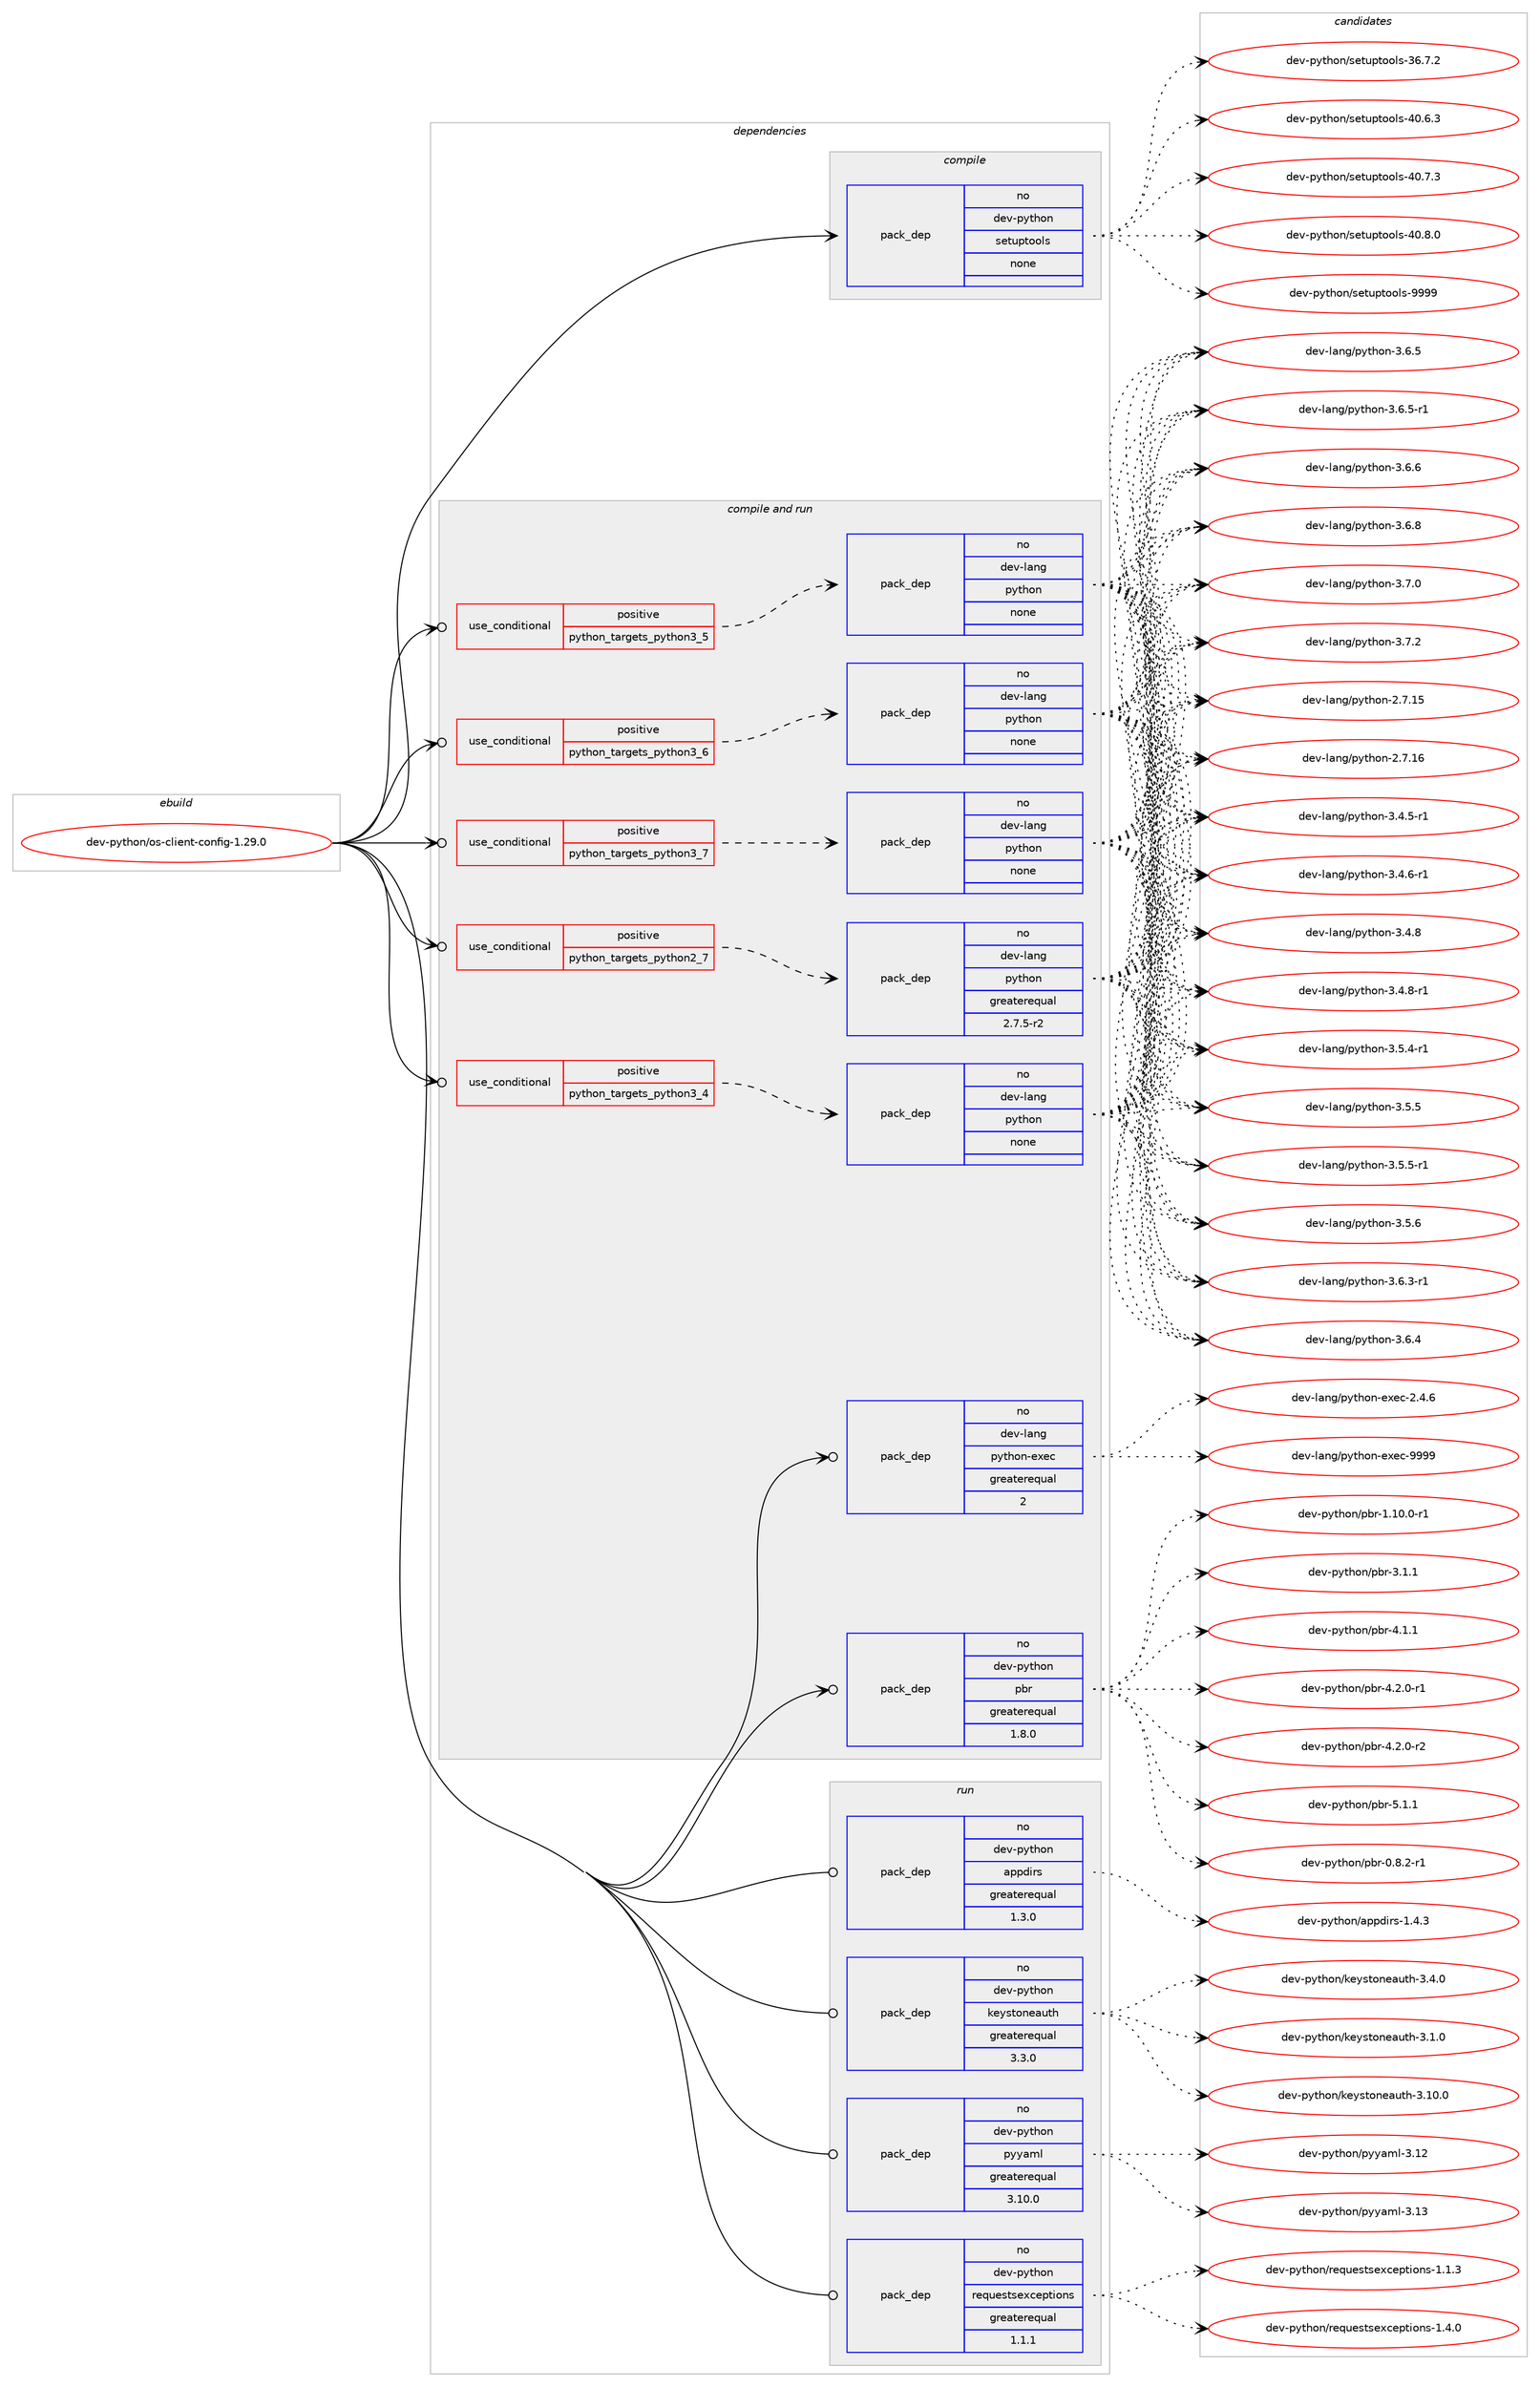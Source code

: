 digraph prolog {

# *************
# Graph options
# *************

newrank=true;
concentrate=true;
compound=true;
graph [rankdir=LR,fontname=Helvetica,fontsize=10,ranksep=1.5];#, ranksep=2.5, nodesep=0.2];
edge  [arrowhead=vee];
node  [fontname=Helvetica,fontsize=10];

# **********
# The ebuild
# **********

subgraph cluster_leftcol {
color=gray;
rank=same;
label=<<i>ebuild</i>>;
id [label="dev-python/os-client-config-1.29.0", color=red, width=4, href="../dev-python/os-client-config-1.29.0.svg"];
}

# ****************
# The dependencies
# ****************

subgraph cluster_midcol {
color=gray;
label=<<i>dependencies</i>>;
subgraph cluster_compile {
fillcolor="#eeeeee";
style=filled;
label=<<i>compile</i>>;
subgraph pack1020316 {
dependency1422182 [label=<<TABLE BORDER="0" CELLBORDER="1" CELLSPACING="0" CELLPADDING="4" WIDTH="220"><TR><TD ROWSPAN="6" CELLPADDING="30">pack_dep</TD></TR><TR><TD WIDTH="110">no</TD></TR><TR><TD>dev-python</TD></TR><TR><TD>setuptools</TD></TR><TR><TD>none</TD></TR><TR><TD></TD></TR></TABLE>>, shape=none, color=blue];
}
id:e -> dependency1422182:w [weight=20,style="solid",arrowhead="vee"];
}
subgraph cluster_compileandrun {
fillcolor="#eeeeee";
style=filled;
label=<<i>compile and run</i>>;
subgraph cond378589 {
dependency1422183 [label=<<TABLE BORDER="0" CELLBORDER="1" CELLSPACING="0" CELLPADDING="4"><TR><TD ROWSPAN="3" CELLPADDING="10">use_conditional</TD></TR><TR><TD>positive</TD></TR><TR><TD>python_targets_python2_7</TD></TR></TABLE>>, shape=none, color=red];
subgraph pack1020317 {
dependency1422184 [label=<<TABLE BORDER="0" CELLBORDER="1" CELLSPACING="0" CELLPADDING="4" WIDTH="220"><TR><TD ROWSPAN="6" CELLPADDING="30">pack_dep</TD></TR><TR><TD WIDTH="110">no</TD></TR><TR><TD>dev-lang</TD></TR><TR><TD>python</TD></TR><TR><TD>greaterequal</TD></TR><TR><TD>2.7.5-r2</TD></TR></TABLE>>, shape=none, color=blue];
}
dependency1422183:e -> dependency1422184:w [weight=20,style="dashed",arrowhead="vee"];
}
id:e -> dependency1422183:w [weight=20,style="solid",arrowhead="odotvee"];
subgraph cond378590 {
dependency1422185 [label=<<TABLE BORDER="0" CELLBORDER="1" CELLSPACING="0" CELLPADDING="4"><TR><TD ROWSPAN="3" CELLPADDING="10">use_conditional</TD></TR><TR><TD>positive</TD></TR><TR><TD>python_targets_python3_4</TD></TR></TABLE>>, shape=none, color=red];
subgraph pack1020318 {
dependency1422186 [label=<<TABLE BORDER="0" CELLBORDER="1" CELLSPACING="0" CELLPADDING="4" WIDTH="220"><TR><TD ROWSPAN="6" CELLPADDING="30">pack_dep</TD></TR><TR><TD WIDTH="110">no</TD></TR><TR><TD>dev-lang</TD></TR><TR><TD>python</TD></TR><TR><TD>none</TD></TR><TR><TD></TD></TR></TABLE>>, shape=none, color=blue];
}
dependency1422185:e -> dependency1422186:w [weight=20,style="dashed",arrowhead="vee"];
}
id:e -> dependency1422185:w [weight=20,style="solid",arrowhead="odotvee"];
subgraph cond378591 {
dependency1422187 [label=<<TABLE BORDER="0" CELLBORDER="1" CELLSPACING="0" CELLPADDING="4"><TR><TD ROWSPAN="3" CELLPADDING="10">use_conditional</TD></TR><TR><TD>positive</TD></TR><TR><TD>python_targets_python3_5</TD></TR></TABLE>>, shape=none, color=red];
subgraph pack1020319 {
dependency1422188 [label=<<TABLE BORDER="0" CELLBORDER="1" CELLSPACING="0" CELLPADDING="4" WIDTH="220"><TR><TD ROWSPAN="6" CELLPADDING="30">pack_dep</TD></TR><TR><TD WIDTH="110">no</TD></TR><TR><TD>dev-lang</TD></TR><TR><TD>python</TD></TR><TR><TD>none</TD></TR><TR><TD></TD></TR></TABLE>>, shape=none, color=blue];
}
dependency1422187:e -> dependency1422188:w [weight=20,style="dashed",arrowhead="vee"];
}
id:e -> dependency1422187:w [weight=20,style="solid",arrowhead="odotvee"];
subgraph cond378592 {
dependency1422189 [label=<<TABLE BORDER="0" CELLBORDER="1" CELLSPACING="0" CELLPADDING="4"><TR><TD ROWSPAN="3" CELLPADDING="10">use_conditional</TD></TR><TR><TD>positive</TD></TR><TR><TD>python_targets_python3_6</TD></TR></TABLE>>, shape=none, color=red];
subgraph pack1020320 {
dependency1422190 [label=<<TABLE BORDER="0" CELLBORDER="1" CELLSPACING="0" CELLPADDING="4" WIDTH="220"><TR><TD ROWSPAN="6" CELLPADDING="30">pack_dep</TD></TR><TR><TD WIDTH="110">no</TD></TR><TR><TD>dev-lang</TD></TR><TR><TD>python</TD></TR><TR><TD>none</TD></TR><TR><TD></TD></TR></TABLE>>, shape=none, color=blue];
}
dependency1422189:e -> dependency1422190:w [weight=20,style="dashed",arrowhead="vee"];
}
id:e -> dependency1422189:w [weight=20,style="solid",arrowhead="odotvee"];
subgraph cond378593 {
dependency1422191 [label=<<TABLE BORDER="0" CELLBORDER="1" CELLSPACING="0" CELLPADDING="4"><TR><TD ROWSPAN="3" CELLPADDING="10">use_conditional</TD></TR><TR><TD>positive</TD></TR><TR><TD>python_targets_python3_7</TD></TR></TABLE>>, shape=none, color=red];
subgraph pack1020321 {
dependency1422192 [label=<<TABLE BORDER="0" CELLBORDER="1" CELLSPACING="0" CELLPADDING="4" WIDTH="220"><TR><TD ROWSPAN="6" CELLPADDING="30">pack_dep</TD></TR><TR><TD WIDTH="110">no</TD></TR><TR><TD>dev-lang</TD></TR><TR><TD>python</TD></TR><TR><TD>none</TD></TR><TR><TD></TD></TR></TABLE>>, shape=none, color=blue];
}
dependency1422191:e -> dependency1422192:w [weight=20,style="dashed",arrowhead="vee"];
}
id:e -> dependency1422191:w [weight=20,style="solid",arrowhead="odotvee"];
subgraph pack1020322 {
dependency1422193 [label=<<TABLE BORDER="0" CELLBORDER="1" CELLSPACING="0" CELLPADDING="4" WIDTH="220"><TR><TD ROWSPAN="6" CELLPADDING="30">pack_dep</TD></TR><TR><TD WIDTH="110">no</TD></TR><TR><TD>dev-lang</TD></TR><TR><TD>python-exec</TD></TR><TR><TD>greaterequal</TD></TR><TR><TD>2</TD></TR></TABLE>>, shape=none, color=blue];
}
id:e -> dependency1422193:w [weight=20,style="solid",arrowhead="odotvee"];
subgraph pack1020323 {
dependency1422194 [label=<<TABLE BORDER="0" CELLBORDER="1" CELLSPACING="0" CELLPADDING="4" WIDTH="220"><TR><TD ROWSPAN="6" CELLPADDING="30">pack_dep</TD></TR><TR><TD WIDTH="110">no</TD></TR><TR><TD>dev-python</TD></TR><TR><TD>pbr</TD></TR><TR><TD>greaterequal</TD></TR><TR><TD>1.8.0</TD></TR></TABLE>>, shape=none, color=blue];
}
id:e -> dependency1422194:w [weight=20,style="solid",arrowhead="odotvee"];
}
subgraph cluster_run {
fillcolor="#eeeeee";
style=filled;
label=<<i>run</i>>;
subgraph pack1020324 {
dependency1422195 [label=<<TABLE BORDER="0" CELLBORDER="1" CELLSPACING="0" CELLPADDING="4" WIDTH="220"><TR><TD ROWSPAN="6" CELLPADDING="30">pack_dep</TD></TR><TR><TD WIDTH="110">no</TD></TR><TR><TD>dev-python</TD></TR><TR><TD>appdirs</TD></TR><TR><TD>greaterequal</TD></TR><TR><TD>1.3.0</TD></TR></TABLE>>, shape=none, color=blue];
}
id:e -> dependency1422195:w [weight=20,style="solid",arrowhead="odot"];
subgraph pack1020325 {
dependency1422196 [label=<<TABLE BORDER="0" CELLBORDER="1" CELLSPACING="0" CELLPADDING="4" WIDTH="220"><TR><TD ROWSPAN="6" CELLPADDING="30">pack_dep</TD></TR><TR><TD WIDTH="110">no</TD></TR><TR><TD>dev-python</TD></TR><TR><TD>keystoneauth</TD></TR><TR><TD>greaterequal</TD></TR><TR><TD>3.3.0</TD></TR></TABLE>>, shape=none, color=blue];
}
id:e -> dependency1422196:w [weight=20,style="solid",arrowhead="odot"];
subgraph pack1020326 {
dependency1422197 [label=<<TABLE BORDER="0" CELLBORDER="1" CELLSPACING="0" CELLPADDING="4" WIDTH="220"><TR><TD ROWSPAN="6" CELLPADDING="30">pack_dep</TD></TR><TR><TD WIDTH="110">no</TD></TR><TR><TD>dev-python</TD></TR><TR><TD>pyyaml</TD></TR><TR><TD>greaterequal</TD></TR><TR><TD>3.10.0</TD></TR></TABLE>>, shape=none, color=blue];
}
id:e -> dependency1422197:w [weight=20,style="solid",arrowhead="odot"];
subgraph pack1020327 {
dependency1422198 [label=<<TABLE BORDER="0" CELLBORDER="1" CELLSPACING="0" CELLPADDING="4" WIDTH="220"><TR><TD ROWSPAN="6" CELLPADDING="30">pack_dep</TD></TR><TR><TD WIDTH="110">no</TD></TR><TR><TD>dev-python</TD></TR><TR><TD>requestsexceptions</TD></TR><TR><TD>greaterequal</TD></TR><TR><TD>1.1.1</TD></TR></TABLE>>, shape=none, color=blue];
}
id:e -> dependency1422198:w [weight=20,style="solid",arrowhead="odot"];
}
}

# **************
# The candidates
# **************

subgraph cluster_choices {
rank=same;
color=gray;
label=<<i>candidates</i>>;

subgraph choice1020316 {
color=black;
nodesep=1;
choice100101118451121211161041111104711510111611711211611111110811545515446554650 [label="dev-python/setuptools-36.7.2", color=red, width=4,href="../dev-python/setuptools-36.7.2.svg"];
choice100101118451121211161041111104711510111611711211611111110811545524846544651 [label="dev-python/setuptools-40.6.3", color=red, width=4,href="../dev-python/setuptools-40.6.3.svg"];
choice100101118451121211161041111104711510111611711211611111110811545524846554651 [label="dev-python/setuptools-40.7.3", color=red, width=4,href="../dev-python/setuptools-40.7.3.svg"];
choice100101118451121211161041111104711510111611711211611111110811545524846564648 [label="dev-python/setuptools-40.8.0", color=red, width=4,href="../dev-python/setuptools-40.8.0.svg"];
choice10010111845112121116104111110471151011161171121161111111081154557575757 [label="dev-python/setuptools-9999", color=red, width=4,href="../dev-python/setuptools-9999.svg"];
dependency1422182:e -> choice100101118451121211161041111104711510111611711211611111110811545515446554650:w [style=dotted,weight="100"];
dependency1422182:e -> choice100101118451121211161041111104711510111611711211611111110811545524846544651:w [style=dotted,weight="100"];
dependency1422182:e -> choice100101118451121211161041111104711510111611711211611111110811545524846554651:w [style=dotted,weight="100"];
dependency1422182:e -> choice100101118451121211161041111104711510111611711211611111110811545524846564648:w [style=dotted,weight="100"];
dependency1422182:e -> choice10010111845112121116104111110471151011161171121161111111081154557575757:w [style=dotted,weight="100"];
}
subgraph choice1020317 {
color=black;
nodesep=1;
choice10010111845108971101034711212111610411111045504655464953 [label="dev-lang/python-2.7.15", color=red, width=4,href="../dev-lang/python-2.7.15.svg"];
choice10010111845108971101034711212111610411111045504655464954 [label="dev-lang/python-2.7.16", color=red, width=4,href="../dev-lang/python-2.7.16.svg"];
choice1001011184510897110103471121211161041111104551465246534511449 [label="dev-lang/python-3.4.5-r1", color=red, width=4,href="../dev-lang/python-3.4.5-r1.svg"];
choice1001011184510897110103471121211161041111104551465246544511449 [label="dev-lang/python-3.4.6-r1", color=red, width=4,href="../dev-lang/python-3.4.6-r1.svg"];
choice100101118451089711010347112121116104111110455146524656 [label="dev-lang/python-3.4.8", color=red, width=4,href="../dev-lang/python-3.4.8.svg"];
choice1001011184510897110103471121211161041111104551465246564511449 [label="dev-lang/python-3.4.8-r1", color=red, width=4,href="../dev-lang/python-3.4.8-r1.svg"];
choice1001011184510897110103471121211161041111104551465346524511449 [label="dev-lang/python-3.5.4-r1", color=red, width=4,href="../dev-lang/python-3.5.4-r1.svg"];
choice100101118451089711010347112121116104111110455146534653 [label="dev-lang/python-3.5.5", color=red, width=4,href="../dev-lang/python-3.5.5.svg"];
choice1001011184510897110103471121211161041111104551465346534511449 [label="dev-lang/python-3.5.5-r1", color=red, width=4,href="../dev-lang/python-3.5.5-r1.svg"];
choice100101118451089711010347112121116104111110455146534654 [label="dev-lang/python-3.5.6", color=red, width=4,href="../dev-lang/python-3.5.6.svg"];
choice1001011184510897110103471121211161041111104551465446514511449 [label="dev-lang/python-3.6.3-r1", color=red, width=4,href="../dev-lang/python-3.6.3-r1.svg"];
choice100101118451089711010347112121116104111110455146544652 [label="dev-lang/python-3.6.4", color=red, width=4,href="../dev-lang/python-3.6.4.svg"];
choice100101118451089711010347112121116104111110455146544653 [label="dev-lang/python-3.6.5", color=red, width=4,href="../dev-lang/python-3.6.5.svg"];
choice1001011184510897110103471121211161041111104551465446534511449 [label="dev-lang/python-3.6.5-r1", color=red, width=4,href="../dev-lang/python-3.6.5-r1.svg"];
choice100101118451089711010347112121116104111110455146544654 [label="dev-lang/python-3.6.6", color=red, width=4,href="../dev-lang/python-3.6.6.svg"];
choice100101118451089711010347112121116104111110455146544656 [label="dev-lang/python-3.6.8", color=red, width=4,href="../dev-lang/python-3.6.8.svg"];
choice100101118451089711010347112121116104111110455146554648 [label="dev-lang/python-3.7.0", color=red, width=4,href="../dev-lang/python-3.7.0.svg"];
choice100101118451089711010347112121116104111110455146554650 [label="dev-lang/python-3.7.2", color=red, width=4,href="../dev-lang/python-3.7.2.svg"];
dependency1422184:e -> choice10010111845108971101034711212111610411111045504655464953:w [style=dotted,weight="100"];
dependency1422184:e -> choice10010111845108971101034711212111610411111045504655464954:w [style=dotted,weight="100"];
dependency1422184:e -> choice1001011184510897110103471121211161041111104551465246534511449:w [style=dotted,weight="100"];
dependency1422184:e -> choice1001011184510897110103471121211161041111104551465246544511449:w [style=dotted,weight="100"];
dependency1422184:e -> choice100101118451089711010347112121116104111110455146524656:w [style=dotted,weight="100"];
dependency1422184:e -> choice1001011184510897110103471121211161041111104551465246564511449:w [style=dotted,weight="100"];
dependency1422184:e -> choice1001011184510897110103471121211161041111104551465346524511449:w [style=dotted,weight="100"];
dependency1422184:e -> choice100101118451089711010347112121116104111110455146534653:w [style=dotted,weight="100"];
dependency1422184:e -> choice1001011184510897110103471121211161041111104551465346534511449:w [style=dotted,weight="100"];
dependency1422184:e -> choice100101118451089711010347112121116104111110455146534654:w [style=dotted,weight="100"];
dependency1422184:e -> choice1001011184510897110103471121211161041111104551465446514511449:w [style=dotted,weight="100"];
dependency1422184:e -> choice100101118451089711010347112121116104111110455146544652:w [style=dotted,weight="100"];
dependency1422184:e -> choice100101118451089711010347112121116104111110455146544653:w [style=dotted,weight="100"];
dependency1422184:e -> choice1001011184510897110103471121211161041111104551465446534511449:w [style=dotted,weight="100"];
dependency1422184:e -> choice100101118451089711010347112121116104111110455146544654:w [style=dotted,weight="100"];
dependency1422184:e -> choice100101118451089711010347112121116104111110455146544656:w [style=dotted,weight="100"];
dependency1422184:e -> choice100101118451089711010347112121116104111110455146554648:w [style=dotted,weight="100"];
dependency1422184:e -> choice100101118451089711010347112121116104111110455146554650:w [style=dotted,weight="100"];
}
subgraph choice1020318 {
color=black;
nodesep=1;
choice10010111845108971101034711212111610411111045504655464953 [label="dev-lang/python-2.7.15", color=red, width=4,href="../dev-lang/python-2.7.15.svg"];
choice10010111845108971101034711212111610411111045504655464954 [label="dev-lang/python-2.7.16", color=red, width=4,href="../dev-lang/python-2.7.16.svg"];
choice1001011184510897110103471121211161041111104551465246534511449 [label="dev-lang/python-3.4.5-r1", color=red, width=4,href="../dev-lang/python-3.4.5-r1.svg"];
choice1001011184510897110103471121211161041111104551465246544511449 [label="dev-lang/python-3.4.6-r1", color=red, width=4,href="../dev-lang/python-3.4.6-r1.svg"];
choice100101118451089711010347112121116104111110455146524656 [label="dev-lang/python-3.4.8", color=red, width=4,href="../dev-lang/python-3.4.8.svg"];
choice1001011184510897110103471121211161041111104551465246564511449 [label="dev-lang/python-3.4.8-r1", color=red, width=4,href="../dev-lang/python-3.4.8-r1.svg"];
choice1001011184510897110103471121211161041111104551465346524511449 [label="dev-lang/python-3.5.4-r1", color=red, width=4,href="../dev-lang/python-3.5.4-r1.svg"];
choice100101118451089711010347112121116104111110455146534653 [label="dev-lang/python-3.5.5", color=red, width=4,href="../dev-lang/python-3.5.5.svg"];
choice1001011184510897110103471121211161041111104551465346534511449 [label="dev-lang/python-3.5.5-r1", color=red, width=4,href="../dev-lang/python-3.5.5-r1.svg"];
choice100101118451089711010347112121116104111110455146534654 [label="dev-lang/python-3.5.6", color=red, width=4,href="../dev-lang/python-3.5.6.svg"];
choice1001011184510897110103471121211161041111104551465446514511449 [label="dev-lang/python-3.6.3-r1", color=red, width=4,href="../dev-lang/python-3.6.3-r1.svg"];
choice100101118451089711010347112121116104111110455146544652 [label="dev-lang/python-3.6.4", color=red, width=4,href="../dev-lang/python-3.6.4.svg"];
choice100101118451089711010347112121116104111110455146544653 [label="dev-lang/python-3.6.5", color=red, width=4,href="../dev-lang/python-3.6.5.svg"];
choice1001011184510897110103471121211161041111104551465446534511449 [label="dev-lang/python-3.6.5-r1", color=red, width=4,href="../dev-lang/python-3.6.5-r1.svg"];
choice100101118451089711010347112121116104111110455146544654 [label="dev-lang/python-3.6.6", color=red, width=4,href="../dev-lang/python-3.6.6.svg"];
choice100101118451089711010347112121116104111110455146544656 [label="dev-lang/python-3.6.8", color=red, width=4,href="../dev-lang/python-3.6.8.svg"];
choice100101118451089711010347112121116104111110455146554648 [label="dev-lang/python-3.7.0", color=red, width=4,href="../dev-lang/python-3.7.0.svg"];
choice100101118451089711010347112121116104111110455146554650 [label="dev-lang/python-3.7.2", color=red, width=4,href="../dev-lang/python-3.7.2.svg"];
dependency1422186:e -> choice10010111845108971101034711212111610411111045504655464953:w [style=dotted,weight="100"];
dependency1422186:e -> choice10010111845108971101034711212111610411111045504655464954:w [style=dotted,weight="100"];
dependency1422186:e -> choice1001011184510897110103471121211161041111104551465246534511449:w [style=dotted,weight="100"];
dependency1422186:e -> choice1001011184510897110103471121211161041111104551465246544511449:w [style=dotted,weight="100"];
dependency1422186:e -> choice100101118451089711010347112121116104111110455146524656:w [style=dotted,weight="100"];
dependency1422186:e -> choice1001011184510897110103471121211161041111104551465246564511449:w [style=dotted,weight="100"];
dependency1422186:e -> choice1001011184510897110103471121211161041111104551465346524511449:w [style=dotted,weight="100"];
dependency1422186:e -> choice100101118451089711010347112121116104111110455146534653:w [style=dotted,weight="100"];
dependency1422186:e -> choice1001011184510897110103471121211161041111104551465346534511449:w [style=dotted,weight="100"];
dependency1422186:e -> choice100101118451089711010347112121116104111110455146534654:w [style=dotted,weight="100"];
dependency1422186:e -> choice1001011184510897110103471121211161041111104551465446514511449:w [style=dotted,weight="100"];
dependency1422186:e -> choice100101118451089711010347112121116104111110455146544652:w [style=dotted,weight="100"];
dependency1422186:e -> choice100101118451089711010347112121116104111110455146544653:w [style=dotted,weight="100"];
dependency1422186:e -> choice1001011184510897110103471121211161041111104551465446534511449:w [style=dotted,weight="100"];
dependency1422186:e -> choice100101118451089711010347112121116104111110455146544654:w [style=dotted,weight="100"];
dependency1422186:e -> choice100101118451089711010347112121116104111110455146544656:w [style=dotted,weight="100"];
dependency1422186:e -> choice100101118451089711010347112121116104111110455146554648:w [style=dotted,weight="100"];
dependency1422186:e -> choice100101118451089711010347112121116104111110455146554650:w [style=dotted,weight="100"];
}
subgraph choice1020319 {
color=black;
nodesep=1;
choice10010111845108971101034711212111610411111045504655464953 [label="dev-lang/python-2.7.15", color=red, width=4,href="../dev-lang/python-2.7.15.svg"];
choice10010111845108971101034711212111610411111045504655464954 [label="dev-lang/python-2.7.16", color=red, width=4,href="../dev-lang/python-2.7.16.svg"];
choice1001011184510897110103471121211161041111104551465246534511449 [label="dev-lang/python-3.4.5-r1", color=red, width=4,href="../dev-lang/python-3.4.5-r1.svg"];
choice1001011184510897110103471121211161041111104551465246544511449 [label="dev-lang/python-3.4.6-r1", color=red, width=4,href="../dev-lang/python-3.4.6-r1.svg"];
choice100101118451089711010347112121116104111110455146524656 [label="dev-lang/python-3.4.8", color=red, width=4,href="../dev-lang/python-3.4.8.svg"];
choice1001011184510897110103471121211161041111104551465246564511449 [label="dev-lang/python-3.4.8-r1", color=red, width=4,href="../dev-lang/python-3.4.8-r1.svg"];
choice1001011184510897110103471121211161041111104551465346524511449 [label="dev-lang/python-3.5.4-r1", color=red, width=4,href="../dev-lang/python-3.5.4-r1.svg"];
choice100101118451089711010347112121116104111110455146534653 [label="dev-lang/python-3.5.5", color=red, width=4,href="../dev-lang/python-3.5.5.svg"];
choice1001011184510897110103471121211161041111104551465346534511449 [label="dev-lang/python-3.5.5-r1", color=red, width=4,href="../dev-lang/python-3.5.5-r1.svg"];
choice100101118451089711010347112121116104111110455146534654 [label="dev-lang/python-3.5.6", color=red, width=4,href="../dev-lang/python-3.5.6.svg"];
choice1001011184510897110103471121211161041111104551465446514511449 [label="dev-lang/python-3.6.3-r1", color=red, width=4,href="../dev-lang/python-3.6.3-r1.svg"];
choice100101118451089711010347112121116104111110455146544652 [label="dev-lang/python-3.6.4", color=red, width=4,href="../dev-lang/python-3.6.4.svg"];
choice100101118451089711010347112121116104111110455146544653 [label="dev-lang/python-3.6.5", color=red, width=4,href="../dev-lang/python-3.6.5.svg"];
choice1001011184510897110103471121211161041111104551465446534511449 [label="dev-lang/python-3.6.5-r1", color=red, width=4,href="../dev-lang/python-3.6.5-r1.svg"];
choice100101118451089711010347112121116104111110455146544654 [label="dev-lang/python-3.6.6", color=red, width=4,href="../dev-lang/python-3.6.6.svg"];
choice100101118451089711010347112121116104111110455146544656 [label="dev-lang/python-3.6.8", color=red, width=4,href="../dev-lang/python-3.6.8.svg"];
choice100101118451089711010347112121116104111110455146554648 [label="dev-lang/python-3.7.0", color=red, width=4,href="../dev-lang/python-3.7.0.svg"];
choice100101118451089711010347112121116104111110455146554650 [label="dev-lang/python-3.7.2", color=red, width=4,href="../dev-lang/python-3.7.2.svg"];
dependency1422188:e -> choice10010111845108971101034711212111610411111045504655464953:w [style=dotted,weight="100"];
dependency1422188:e -> choice10010111845108971101034711212111610411111045504655464954:w [style=dotted,weight="100"];
dependency1422188:e -> choice1001011184510897110103471121211161041111104551465246534511449:w [style=dotted,weight="100"];
dependency1422188:e -> choice1001011184510897110103471121211161041111104551465246544511449:w [style=dotted,weight="100"];
dependency1422188:e -> choice100101118451089711010347112121116104111110455146524656:w [style=dotted,weight="100"];
dependency1422188:e -> choice1001011184510897110103471121211161041111104551465246564511449:w [style=dotted,weight="100"];
dependency1422188:e -> choice1001011184510897110103471121211161041111104551465346524511449:w [style=dotted,weight="100"];
dependency1422188:e -> choice100101118451089711010347112121116104111110455146534653:w [style=dotted,weight="100"];
dependency1422188:e -> choice1001011184510897110103471121211161041111104551465346534511449:w [style=dotted,weight="100"];
dependency1422188:e -> choice100101118451089711010347112121116104111110455146534654:w [style=dotted,weight="100"];
dependency1422188:e -> choice1001011184510897110103471121211161041111104551465446514511449:w [style=dotted,weight="100"];
dependency1422188:e -> choice100101118451089711010347112121116104111110455146544652:w [style=dotted,weight="100"];
dependency1422188:e -> choice100101118451089711010347112121116104111110455146544653:w [style=dotted,weight="100"];
dependency1422188:e -> choice1001011184510897110103471121211161041111104551465446534511449:w [style=dotted,weight="100"];
dependency1422188:e -> choice100101118451089711010347112121116104111110455146544654:w [style=dotted,weight="100"];
dependency1422188:e -> choice100101118451089711010347112121116104111110455146544656:w [style=dotted,weight="100"];
dependency1422188:e -> choice100101118451089711010347112121116104111110455146554648:w [style=dotted,weight="100"];
dependency1422188:e -> choice100101118451089711010347112121116104111110455146554650:w [style=dotted,weight="100"];
}
subgraph choice1020320 {
color=black;
nodesep=1;
choice10010111845108971101034711212111610411111045504655464953 [label="dev-lang/python-2.7.15", color=red, width=4,href="../dev-lang/python-2.7.15.svg"];
choice10010111845108971101034711212111610411111045504655464954 [label="dev-lang/python-2.7.16", color=red, width=4,href="../dev-lang/python-2.7.16.svg"];
choice1001011184510897110103471121211161041111104551465246534511449 [label="dev-lang/python-3.4.5-r1", color=red, width=4,href="../dev-lang/python-3.4.5-r1.svg"];
choice1001011184510897110103471121211161041111104551465246544511449 [label="dev-lang/python-3.4.6-r1", color=red, width=4,href="../dev-lang/python-3.4.6-r1.svg"];
choice100101118451089711010347112121116104111110455146524656 [label="dev-lang/python-3.4.8", color=red, width=4,href="../dev-lang/python-3.4.8.svg"];
choice1001011184510897110103471121211161041111104551465246564511449 [label="dev-lang/python-3.4.8-r1", color=red, width=4,href="../dev-lang/python-3.4.8-r1.svg"];
choice1001011184510897110103471121211161041111104551465346524511449 [label="dev-lang/python-3.5.4-r1", color=red, width=4,href="../dev-lang/python-3.5.4-r1.svg"];
choice100101118451089711010347112121116104111110455146534653 [label="dev-lang/python-3.5.5", color=red, width=4,href="../dev-lang/python-3.5.5.svg"];
choice1001011184510897110103471121211161041111104551465346534511449 [label="dev-lang/python-3.5.5-r1", color=red, width=4,href="../dev-lang/python-3.5.5-r1.svg"];
choice100101118451089711010347112121116104111110455146534654 [label="dev-lang/python-3.5.6", color=red, width=4,href="../dev-lang/python-3.5.6.svg"];
choice1001011184510897110103471121211161041111104551465446514511449 [label="dev-lang/python-3.6.3-r1", color=red, width=4,href="../dev-lang/python-3.6.3-r1.svg"];
choice100101118451089711010347112121116104111110455146544652 [label="dev-lang/python-3.6.4", color=red, width=4,href="../dev-lang/python-3.6.4.svg"];
choice100101118451089711010347112121116104111110455146544653 [label="dev-lang/python-3.6.5", color=red, width=4,href="../dev-lang/python-3.6.5.svg"];
choice1001011184510897110103471121211161041111104551465446534511449 [label="dev-lang/python-3.6.5-r1", color=red, width=4,href="../dev-lang/python-3.6.5-r1.svg"];
choice100101118451089711010347112121116104111110455146544654 [label="dev-lang/python-3.6.6", color=red, width=4,href="../dev-lang/python-3.6.6.svg"];
choice100101118451089711010347112121116104111110455146544656 [label="dev-lang/python-3.6.8", color=red, width=4,href="../dev-lang/python-3.6.8.svg"];
choice100101118451089711010347112121116104111110455146554648 [label="dev-lang/python-3.7.0", color=red, width=4,href="../dev-lang/python-3.7.0.svg"];
choice100101118451089711010347112121116104111110455146554650 [label="dev-lang/python-3.7.2", color=red, width=4,href="../dev-lang/python-3.7.2.svg"];
dependency1422190:e -> choice10010111845108971101034711212111610411111045504655464953:w [style=dotted,weight="100"];
dependency1422190:e -> choice10010111845108971101034711212111610411111045504655464954:w [style=dotted,weight="100"];
dependency1422190:e -> choice1001011184510897110103471121211161041111104551465246534511449:w [style=dotted,weight="100"];
dependency1422190:e -> choice1001011184510897110103471121211161041111104551465246544511449:w [style=dotted,weight="100"];
dependency1422190:e -> choice100101118451089711010347112121116104111110455146524656:w [style=dotted,weight="100"];
dependency1422190:e -> choice1001011184510897110103471121211161041111104551465246564511449:w [style=dotted,weight="100"];
dependency1422190:e -> choice1001011184510897110103471121211161041111104551465346524511449:w [style=dotted,weight="100"];
dependency1422190:e -> choice100101118451089711010347112121116104111110455146534653:w [style=dotted,weight="100"];
dependency1422190:e -> choice1001011184510897110103471121211161041111104551465346534511449:w [style=dotted,weight="100"];
dependency1422190:e -> choice100101118451089711010347112121116104111110455146534654:w [style=dotted,weight="100"];
dependency1422190:e -> choice1001011184510897110103471121211161041111104551465446514511449:w [style=dotted,weight="100"];
dependency1422190:e -> choice100101118451089711010347112121116104111110455146544652:w [style=dotted,weight="100"];
dependency1422190:e -> choice100101118451089711010347112121116104111110455146544653:w [style=dotted,weight="100"];
dependency1422190:e -> choice1001011184510897110103471121211161041111104551465446534511449:w [style=dotted,weight="100"];
dependency1422190:e -> choice100101118451089711010347112121116104111110455146544654:w [style=dotted,weight="100"];
dependency1422190:e -> choice100101118451089711010347112121116104111110455146544656:w [style=dotted,weight="100"];
dependency1422190:e -> choice100101118451089711010347112121116104111110455146554648:w [style=dotted,weight="100"];
dependency1422190:e -> choice100101118451089711010347112121116104111110455146554650:w [style=dotted,weight="100"];
}
subgraph choice1020321 {
color=black;
nodesep=1;
choice10010111845108971101034711212111610411111045504655464953 [label="dev-lang/python-2.7.15", color=red, width=4,href="../dev-lang/python-2.7.15.svg"];
choice10010111845108971101034711212111610411111045504655464954 [label="dev-lang/python-2.7.16", color=red, width=4,href="../dev-lang/python-2.7.16.svg"];
choice1001011184510897110103471121211161041111104551465246534511449 [label="dev-lang/python-3.4.5-r1", color=red, width=4,href="../dev-lang/python-3.4.5-r1.svg"];
choice1001011184510897110103471121211161041111104551465246544511449 [label="dev-lang/python-3.4.6-r1", color=red, width=4,href="../dev-lang/python-3.4.6-r1.svg"];
choice100101118451089711010347112121116104111110455146524656 [label="dev-lang/python-3.4.8", color=red, width=4,href="../dev-lang/python-3.4.8.svg"];
choice1001011184510897110103471121211161041111104551465246564511449 [label="dev-lang/python-3.4.8-r1", color=red, width=4,href="../dev-lang/python-3.4.8-r1.svg"];
choice1001011184510897110103471121211161041111104551465346524511449 [label="dev-lang/python-3.5.4-r1", color=red, width=4,href="../dev-lang/python-3.5.4-r1.svg"];
choice100101118451089711010347112121116104111110455146534653 [label="dev-lang/python-3.5.5", color=red, width=4,href="../dev-lang/python-3.5.5.svg"];
choice1001011184510897110103471121211161041111104551465346534511449 [label="dev-lang/python-3.5.5-r1", color=red, width=4,href="../dev-lang/python-3.5.5-r1.svg"];
choice100101118451089711010347112121116104111110455146534654 [label="dev-lang/python-3.5.6", color=red, width=4,href="../dev-lang/python-3.5.6.svg"];
choice1001011184510897110103471121211161041111104551465446514511449 [label="dev-lang/python-3.6.3-r1", color=red, width=4,href="../dev-lang/python-3.6.3-r1.svg"];
choice100101118451089711010347112121116104111110455146544652 [label="dev-lang/python-3.6.4", color=red, width=4,href="../dev-lang/python-3.6.4.svg"];
choice100101118451089711010347112121116104111110455146544653 [label="dev-lang/python-3.6.5", color=red, width=4,href="../dev-lang/python-3.6.5.svg"];
choice1001011184510897110103471121211161041111104551465446534511449 [label="dev-lang/python-3.6.5-r1", color=red, width=4,href="../dev-lang/python-3.6.5-r1.svg"];
choice100101118451089711010347112121116104111110455146544654 [label="dev-lang/python-3.6.6", color=red, width=4,href="../dev-lang/python-3.6.6.svg"];
choice100101118451089711010347112121116104111110455146544656 [label="dev-lang/python-3.6.8", color=red, width=4,href="../dev-lang/python-3.6.8.svg"];
choice100101118451089711010347112121116104111110455146554648 [label="dev-lang/python-3.7.0", color=red, width=4,href="../dev-lang/python-3.7.0.svg"];
choice100101118451089711010347112121116104111110455146554650 [label="dev-lang/python-3.7.2", color=red, width=4,href="../dev-lang/python-3.7.2.svg"];
dependency1422192:e -> choice10010111845108971101034711212111610411111045504655464953:w [style=dotted,weight="100"];
dependency1422192:e -> choice10010111845108971101034711212111610411111045504655464954:w [style=dotted,weight="100"];
dependency1422192:e -> choice1001011184510897110103471121211161041111104551465246534511449:w [style=dotted,weight="100"];
dependency1422192:e -> choice1001011184510897110103471121211161041111104551465246544511449:w [style=dotted,weight="100"];
dependency1422192:e -> choice100101118451089711010347112121116104111110455146524656:w [style=dotted,weight="100"];
dependency1422192:e -> choice1001011184510897110103471121211161041111104551465246564511449:w [style=dotted,weight="100"];
dependency1422192:e -> choice1001011184510897110103471121211161041111104551465346524511449:w [style=dotted,weight="100"];
dependency1422192:e -> choice100101118451089711010347112121116104111110455146534653:w [style=dotted,weight="100"];
dependency1422192:e -> choice1001011184510897110103471121211161041111104551465346534511449:w [style=dotted,weight="100"];
dependency1422192:e -> choice100101118451089711010347112121116104111110455146534654:w [style=dotted,weight="100"];
dependency1422192:e -> choice1001011184510897110103471121211161041111104551465446514511449:w [style=dotted,weight="100"];
dependency1422192:e -> choice100101118451089711010347112121116104111110455146544652:w [style=dotted,weight="100"];
dependency1422192:e -> choice100101118451089711010347112121116104111110455146544653:w [style=dotted,weight="100"];
dependency1422192:e -> choice1001011184510897110103471121211161041111104551465446534511449:w [style=dotted,weight="100"];
dependency1422192:e -> choice100101118451089711010347112121116104111110455146544654:w [style=dotted,weight="100"];
dependency1422192:e -> choice100101118451089711010347112121116104111110455146544656:w [style=dotted,weight="100"];
dependency1422192:e -> choice100101118451089711010347112121116104111110455146554648:w [style=dotted,weight="100"];
dependency1422192:e -> choice100101118451089711010347112121116104111110455146554650:w [style=dotted,weight="100"];
}
subgraph choice1020322 {
color=black;
nodesep=1;
choice1001011184510897110103471121211161041111104510112010199455046524654 [label="dev-lang/python-exec-2.4.6", color=red, width=4,href="../dev-lang/python-exec-2.4.6.svg"];
choice10010111845108971101034711212111610411111045101120101994557575757 [label="dev-lang/python-exec-9999", color=red, width=4,href="../dev-lang/python-exec-9999.svg"];
dependency1422193:e -> choice1001011184510897110103471121211161041111104510112010199455046524654:w [style=dotted,weight="100"];
dependency1422193:e -> choice10010111845108971101034711212111610411111045101120101994557575757:w [style=dotted,weight="100"];
}
subgraph choice1020323 {
color=black;
nodesep=1;
choice1001011184511212111610411111047112981144548465646504511449 [label="dev-python/pbr-0.8.2-r1", color=red, width=4,href="../dev-python/pbr-0.8.2-r1.svg"];
choice100101118451121211161041111104711298114454946494846484511449 [label="dev-python/pbr-1.10.0-r1", color=red, width=4,href="../dev-python/pbr-1.10.0-r1.svg"];
choice100101118451121211161041111104711298114455146494649 [label="dev-python/pbr-3.1.1", color=red, width=4,href="../dev-python/pbr-3.1.1.svg"];
choice100101118451121211161041111104711298114455246494649 [label="dev-python/pbr-4.1.1", color=red, width=4,href="../dev-python/pbr-4.1.1.svg"];
choice1001011184511212111610411111047112981144552465046484511449 [label="dev-python/pbr-4.2.0-r1", color=red, width=4,href="../dev-python/pbr-4.2.0-r1.svg"];
choice1001011184511212111610411111047112981144552465046484511450 [label="dev-python/pbr-4.2.0-r2", color=red, width=4,href="../dev-python/pbr-4.2.0-r2.svg"];
choice100101118451121211161041111104711298114455346494649 [label="dev-python/pbr-5.1.1", color=red, width=4,href="../dev-python/pbr-5.1.1.svg"];
dependency1422194:e -> choice1001011184511212111610411111047112981144548465646504511449:w [style=dotted,weight="100"];
dependency1422194:e -> choice100101118451121211161041111104711298114454946494846484511449:w [style=dotted,weight="100"];
dependency1422194:e -> choice100101118451121211161041111104711298114455146494649:w [style=dotted,weight="100"];
dependency1422194:e -> choice100101118451121211161041111104711298114455246494649:w [style=dotted,weight="100"];
dependency1422194:e -> choice1001011184511212111610411111047112981144552465046484511449:w [style=dotted,weight="100"];
dependency1422194:e -> choice1001011184511212111610411111047112981144552465046484511450:w [style=dotted,weight="100"];
dependency1422194:e -> choice100101118451121211161041111104711298114455346494649:w [style=dotted,weight="100"];
}
subgraph choice1020324 {
color=black;
nodesep=1;
choice100101118451121211161041111104797112112100105114115454946524651 [label="dev-python/appdirs-1.4.3", color=red, width=4,href="../dev-python/appdirs-1.4.3.svg"];
dependency1422195:e -> choice100101118451121211161041111104797112112100105114115454946524651:w [style=dotted,weight="100"];
}
subgraph choice1020325 {
color=black;
nodesep=1;
choice100101118451121211161041111104710710112111511611111010197117116104455146494648 [label="dev-python/keystoneauth-3.1.0", color=red, width=4,href="../dev-python/keystoneauth-3.1.0.svg"];
choice10010111845112121116104111110471071011211151161111101019711711610445514649484648 [label="dev-python/keystoneauth-3.10.0", color=red, width=4,href="../dev-python/keystoneauth-3.10.0.svg"];
choice100101118451121211161041111104710710112111511611111010197117116104455146524648 [label="dev-python/keystoneauth-3.4.0", color=red, width=4,href="../dev-python/keystoneauth-3.4.0.svg"];
dependency1422196:e -> choice100101118451121211161041111104710710112111511611111010197117116104455146494648:w [style=dotted,weight="100"];
dependency1422196:e -> choice10010111845112121116104111110471071011211151161111101019711711610445514649484648:w [style=dotted,weight="100"];
dependency1422196:e -> choice100101118451121211161041111104710710112111511611111010197117116104455146524648:w [style=dotted,weight="100"];
}
subgraph choice1020326 {
color=black;
nodesep=1;
choice1001011184511212111610411111047112121121971091084551464950 [label="dev-python/pyyaml-3.12", color=red, width=4,href="../dev-python/pyyaml-3.12.svg"];
choice1001011184511212111610411111047112121121971091084551464951 [label="dev-python/pyyaml-3.13", color=red, width=4,href="../dev-python/pyyaml-3.13.svg"];
dependency1422197:e -> choice1001011184511212111610411111047112121121971091084551464950:w [style=dotted,weight="100"];
dependency1422197:e -> choice1001011184511212111610411111047112121121971091084551464951:w [style=dotted,weight="100"];
}
subgraph choice1020327 {
color=black;
nodesep=1;
choice100101118451121211161041111104711410111311710111511611510112099101112116105111110115454946494651 [label="dev-python/requestsexceptions-1.1.3", color=red, width=4,href="../dev-python/requestsexceptions-1.1.3.svg"];
choice100101118451121211161041111104711410111311710111511611510112099101112116105111110115454946524648 [label="dev-python/requestsexceptions-1.4.0", color=red, width=4,href="../dev-python/requestsexceptions-1.4.0.svg"];
dependency1422198:e -> choice100101118451121211161041111104711410111311710111511611510112099101112116105111110115454946494651:w [style=dotted,weight="100"];
dependency1422198:e -> choice100101118451121211161041111104711410111311710111511611510112099101112116105111110115454946524648:w [style=dotted,weight="100"];
}
}

}
